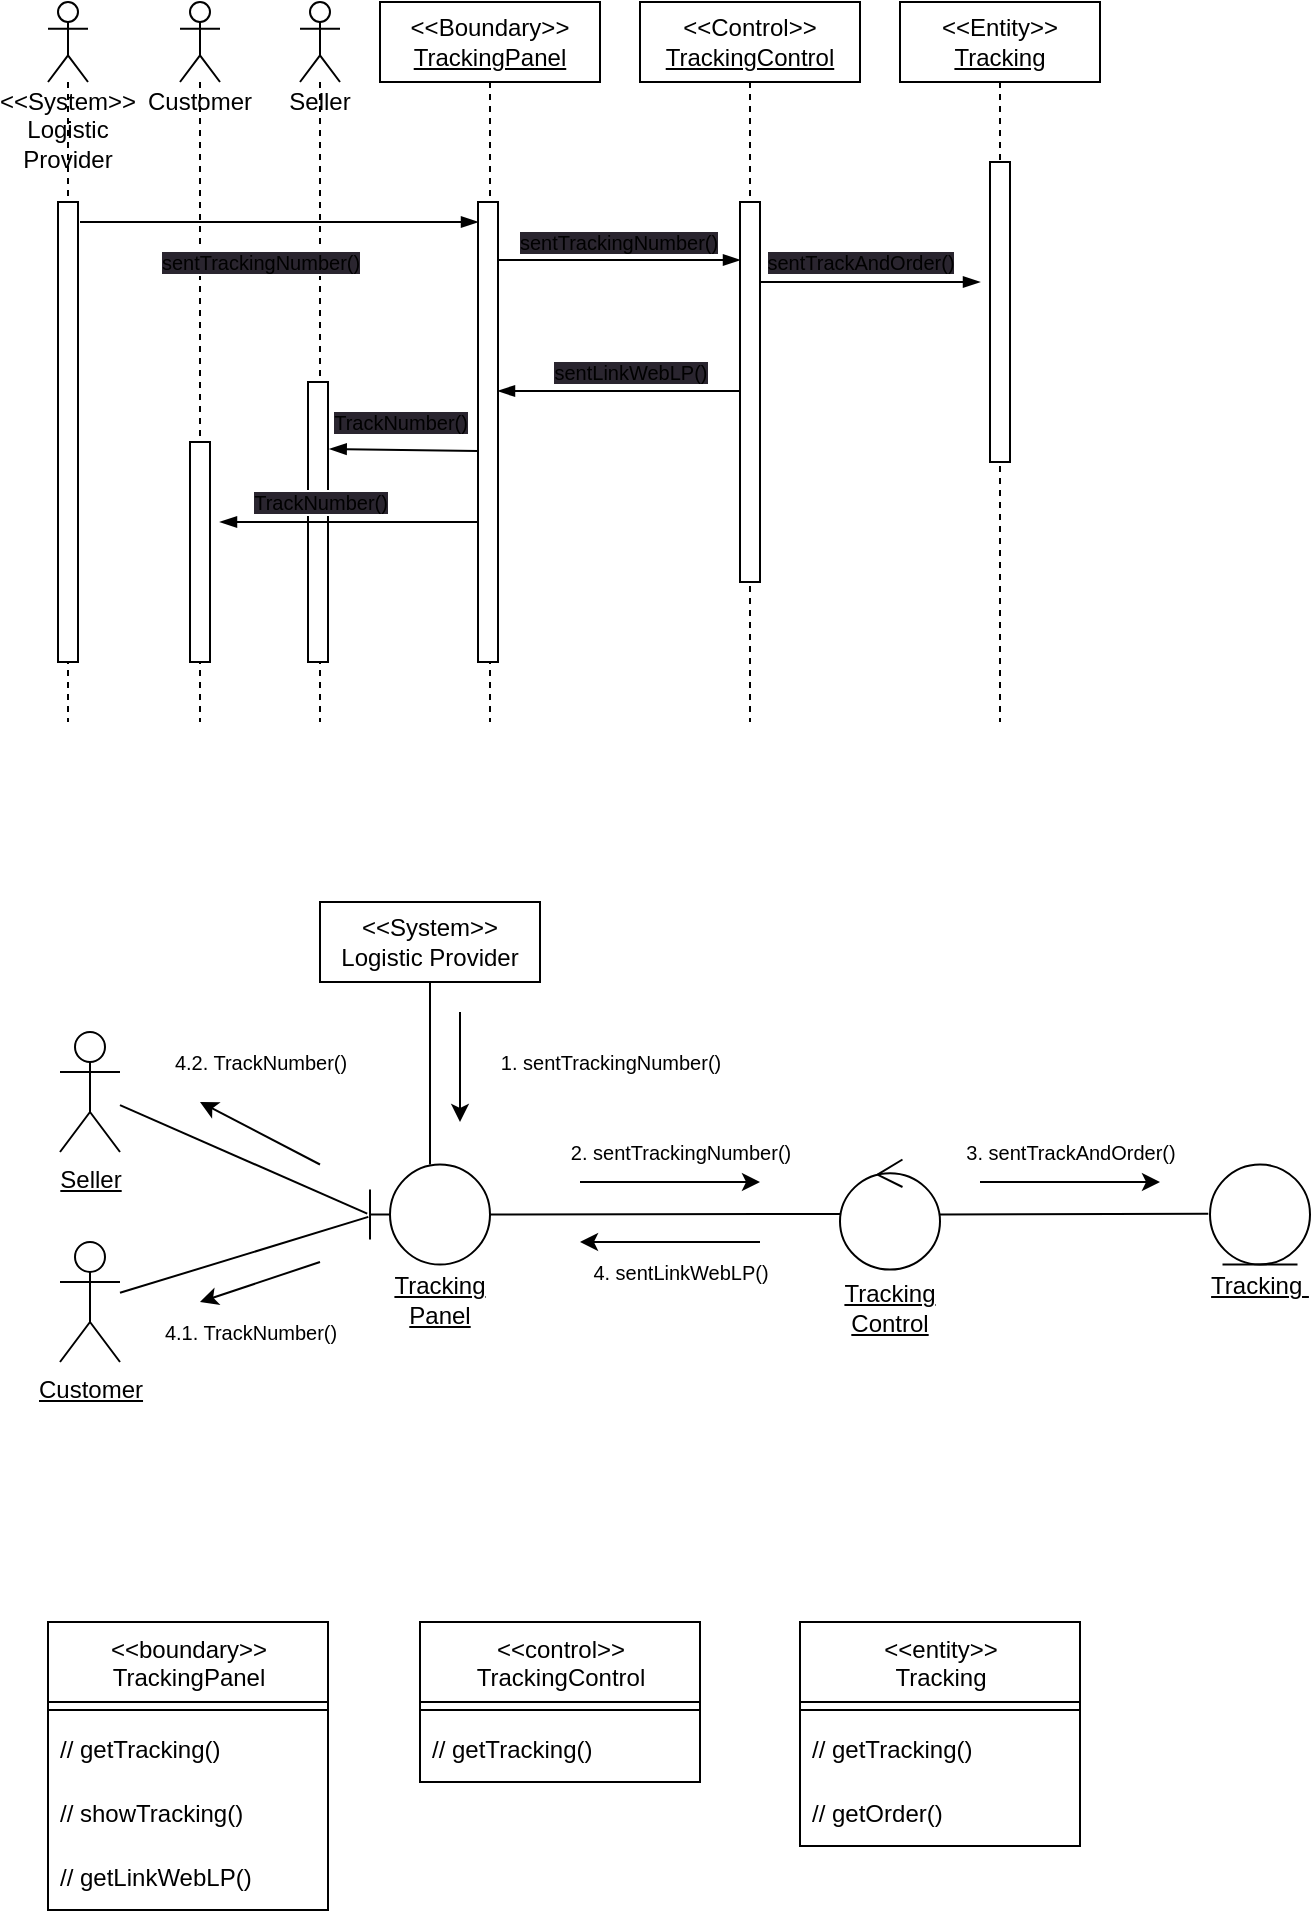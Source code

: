 <mxfile>
    <diagram id="gTFaAx-EEL90hT6iZuH3" name="Page-1">
        <mxGraphModel dx="842" dy="438" grid="1" gridSize="10" guides="1" tooltips="1" connect="1" arrows="1" fold="1" page="1" pageScale="1" pageWidth="850" pageHeight="1100" math="0" shadow="0">
            <root>
                <mxCell id="0"/>
                <mxCell id="1" parent="0"/>
                <mxCell id="19" value="Seller" style="shape=umlLifeline;participant=umlActor;perimeter=lifelinePerimeter;whiteSpace=wrap;html=1;container=1;collapsible=0;recursiveResize=0;verticalAlign=top;spacingTop=36;outlineConnect=0;rounded=0;glass=0;size=40;align=center;" parent="1" vertex="1">
                    <mxGeometry x="186" y="80" width="20" height="360" as="geometry"/>
                </mxCell>
                <mxCell id="47" value="" style="html=1;points=[];perimeter=orthogonalPerimeter;" vertex="1" parent="19">
                    <mxGeometry x="4" y="190" width="10" height="140" as="geometry"/>
                </mxCell>
                <mxCell id="14" value="&amp;lt;&amp;lt;Boundary&amp;gt;&amp;gt;&lt;br&gt;&lt;u&gt;TrackingPanel&lt;/u&gt;" style="shape=umlLifeline;perimeter=lifelinePerimeter;whiteSpace=wrap;html=1;container=1;collapsible=0;recursiveResize=0;outlineConnect=0;rounded=0;glass=0;" parent="1" vertex="1">
                    <mxGeometry x="226" y="80" width="110" height="360" as="geometry"/>
                </mxCell>
                <mxCell id="15" value="" style="html=1;points=[];perimeter=orthogonalPerimeter;" parent="14" vertex="1">
                    <mxGeometry x="49" y="100" width="10" height="230" as="geometry"/>
                </mxCell>
                <mxCell id="22" value="" style="fontSize=12;html=1;endArrow=blockThin;endFill=1;" parent="14" edge="1" target="21">
                    <mxGeometry width="160" relative="1" as="geometry">
                        <mxPoint x="59" y="129" as="sourcePoint"/>
                        <mxPoint x="169.0" y="129" as="targetPoint"/>
                    </mxGeometry>
                </mxCell>
                <mxCell id="23" value="&lt;span style=&quot;font-size: 10px; background-color: rgb(42, 37, 47);&quot;&gt;sentTrackingNumber()&lt;/span&gt;" style="edgeLabel;html=1;align=center;verticalAlign=middle;resizable=0;points=[];" parent="22" vertex="1" connectable="0">
                    <mxGeometry x="-0.27" y="1" relative="1" as="geometry">
                        <mxPoint x="16" y="-8" as="offset"/>
                    </mxGeometry>
                </mxCell>
                <mxCell id="64" value="" style="fontSize=12;html=1;endArrow=blockThin;endFill=1;entryX=1.085;entryY=0.239;entryDx=0;entryDy=0;entryPerimeter=0;" edge="1" parent="14" target="47">
                    <mxGeometry width="160" relative="1" as="geometry">
                        <mxPoint x="49" y="224.5" as="sourcePoint"/>
                        <mxPoint x="-20" y="225" as="targetPoint"/>
                        <Array as="points"/>
                    </mxGeometry>
                </mxCell>
                <mxCell id="65" value="&lt;span style=&quot;color: rgba(0, 0, 0, 0); font-family: monospace; font-size: 0px; text-align: start; background-color: rgb(42, 37, 47);&quot;&gt;%3CmxGraphModel%3E%3Croot%3E%3CmxCell%20id%3D%220%22%2F%3E%3CmxCell%20id%3D%221%22%20parent%3D%220%22%2F%3E%3CmxCell%20id%3D%222%22%20value%3D%22pass%20info%22%20style%3D%22edgeLabel%3Bhtml%3D1%3Balign%3Dcenter%3BverticalAlign%3Dmiddle%3Bresizable%3D0%3Bpoints%3D%5B%5D%3B%22%20vertex%3D%221%22%20connectable%3D%220%22%20parent%3D%221%22%3E%3CmxGeometry%20x%3D%22320%22%20y%3D%22191%22%20as%3D%22geometry%22%2F%3E%3C%2FmxCell%3E%3C%2Froot%3E%3C%2FmxGraphModel%3E&lt;/span&gt;" style="edgeLabel;html=1;align=center;verticalAlign=middle;resizable=0;points=[];" vertex="1" connectable="0" parent="64">
                    <mxGeometry x="0.249" y="-1" relative="1" as="geometry">
                        <mxPoint x="-16" y="-11" as="offset"/>
                    </mxGeometry>
                </mxCell>
                <mxCell id="66" value="&lt;span style=&quot;font-size: 10px; background-color: rgb(42, 37, 47);&quot;&gt;TrackNumber()&lt;/span&gt;" style="edgeLabel;html=1;align=center;verticalAlign=middle;resizable=0;points=[];" connectable="0" vertex="1" parent="64">
                    <mxGeometry x="-0.006" y="2" relative="1" as="geometry">
                        <mxPoint x="-2" y="-16" as="offset"/>
                    </mxGeometry>
                </mxCell>
                <mxCell id="183" value="" style="fontSize=12;html=1;endArrow=blockThin;endFill=1;" edge="1" parent="14">
                    <mxGeometry width="160" relative="1" as="geometry">
                        <mxPoint x="49" y="260" as="sourcePoint"/>
                        <mxPoint x="-80" y="260" as="targetPoint"/>
                        <Array as="points"/>
                    </mxGeometry>
                </mxCell>
                <mxCell id="184" value="&lt;span style=&quot;color: rgba(0, 0, 0, 0); font-family: monospace; font-size: 0px; text-align: start; background-color: rgb(42, 37, 47);&quot;&gt;%3CmxGraphModel%3E%3Croot%3E%3CmxCell%20id%3D%220%22%2F%3E%3CmxCell%20id%3D%221%22%20parent%3D%220%22%2F%3E%3CmxCell%20id%3D%222%22%20value%3D%22pass%20info%22%20style%3D%22edgeLabel%3Bhtml%3D1%3Balign%3Dcenter%3BverticalAlign%3Dmiddle%3Bresizable%3D0%3Bpoints%3D%5B%5D%3B%22%20vertex%3D%221%22%20connectable%3D%220%22%20parent%3D%221%22%3E%3CmxGeometry%20x%3D%22320%22%20y%3D%22191%22%20as%3D%22geometry%22%2F%3E%3C%2FmxCell%3E%3C%2Froot%3E%3C%2FmxGraphModel%3E&lt;/span&gt;" style="edgeLabel;html=1;align=center;verticalAlign=middle;resizable=0;points=[];" vertex="1" connectable="0" parent="183">
                    <mxGeometry x="0.249" y="-1" relative="1" as="geometry">
                        <mxPoint x="-16" y="-11" as="offset"/>
                    </mxGeometry>
                </mxCell>
                <mxCell id="185" value="&lt;span style=&quot;font-size: 10px; background-color: rgb(42, 37, 47);&quot;&gt;TrackNumber()&lt;/span&gt;" style="edgeLabel;html=1;align=center;verticalAlign=middle;resizable=0;points=[];" connectable="0" vertex="1" parent="183">
                    <mxGeometry x="-0.006" y="2" relative="1" as="geometry">
                        <mxPoint x="-15" y="-12" as="offset"/>
                    </mxGeometry>
                </mxCell>
                <mxCell id="16" value="&amp;lt;&amp;lt;System&amp;gt;&amp;gt; Logistic Provider" style="shape=umlLifeline;participant=umlActor;perimeter=lifelinePerimeter;whiteSpace=wrap;html=1;container=1;collapsible=0;recursiveResize=0;verticalAlign=top;spacingTop=36;outlineConnect=0;rounded=0;glass=0;size=40;align=center;" parent="1" vertex="1">
                    <mxGeometry x="60" y="80" width="20" height="360" as="geometry"/>
                </mxCell>
                <mxCell id="17" value="" style="html=1;points=[];perimeter=orthogonalPerimeter;" parent="16" vertex="1">
                    <mxGeometry x="5" y="100" width="10" height="230" as="geometry"/>
                </mxCell>
                <mxCell id="18" value="Customer&lt;br&gt;" style="shape=umlLifeline;participant=umlActor;perimeter=lifelinePerimeter;whiteSpace=wrap;html=1;container=1;collapsible=0;recursiveResize=0;verticalAlign=top;spacingTop=36;outlineConnect=0;rounded=0;glass=0;size=40;align=center;" parent="1" vertex="1">
                    <mxGeometry x="126" y="80" width="20" height="360" as="geometry"/>
                </mxCell>
                <mxCell id="164" value="" style="html=1;points=[];perimeter=orthogonalPerimeter;" vertex="1" parent="18">
                    <mxGeometry x="5" y="220" width="10" height="110" as="geometry"/>
                </mxCell>
                <mxCell id="20" value="&amp;lt;&amp;lt;Control&amp;gt;&amp;gt;&lt;br&gt;&lt;u&gt;TrackingControl&lt;/u&gt;" style="shape=umlLifeline;perimeter=lifelinePerimeter;whiteSpace=wrap;html=1;container=1;collapsible=0;recursiveResize=0;outlineConnect=0;rounded=0;glass=0;" parent="1" vertex="1">
                    <mxGeometry x="356" y="80" width="110" height="360" as="geometry"/>
                </mxCell>
                <mxCell id="21" value="" style="html=1;points=[];perimeter=orthogonalPerimeter;" parent="20" vertex="1">
                    <mxGeometry x="50" y="100" width="10" height="190" as="geometry"/>
                </mxCell>
                <mxCell id="8" value="" style="fontSize=12;html=1;endArrow=blockThin;endFill=1;" parent="20" edge="1">
                    <mxGeometry width="160" relative="1" as="geometry">
                        <mxPoint x="60" y="140" as="sourcePoint"/>
                        <mxPoint x="170" y="140" as="targetPoint"/>
                        <Array as="points">
                            <mxPoint x="120" y="140"/>
                            <mxPoint x="140" y="140"/>
                        </Array>
                    </mxGeometry>
                </mxCell>
                <mxCell id="9" value="&lt;span style=&quot;color: rgba(0, 0, 0, 0); font-family: monospace; font-size: 0px; text-align: start; background-color: rgb(42, 37, 47);&quot;&gt;%3CmxGraphModel%3E%3Croot%3E%3CmxCell%20id%3D%220%22%2F%3E%3CmxCell%20id%3D%221%22%20parent%3D%220%22%2F%3E%3CmxCell%20id%3D%222%22%20value%3D%22pass%20info%22%20style%3D%22edgeLabel%3Bhtml%3D1%3Balign%3Dcenter%3BverticalAlign%3Dmiddle%3Bresizable%3D0%3Bpoints%3D%5B%5D%3B%22%20vertex%3D%221%22%20connectable%3D%220%22%20parent%3D%221%22%3E%3CmxGeometry%20x%3D%22320%22%20y%3D%22191%22%20as%3D%22geometry%22%2F%3E%3C%2FmxCell%3E%3C%2Froot%3E%3C%2FmxGraphModel%3E&lt;/span&gt;" style="edgeLabel;html=1;align=center;verticalAlign=middle;resizable=0;points=[];" parent="8" vertex="1" connectable="0">
                    <mxGeometry x="0.249" y="-1" relative="1" as="geometry">
                        <mxPoint x="-16" y="-11" as="offset"/>
                    </mxGeometry>
                </mxCell>
                <mxCell id="10" value="&lt;span style=&quot;font-size: 10px; background-color: rgb(42, 37, 47);&quot;&gt;sentTrackAndOrder()&lt;/span&gt;" style="edgeLabel;html=1;align=center;verticalAlign=middle;resizable=0;points=[];" parent="8" connectable="0" vertex="1">
                    <mxGeometry x="-0.006" y="2" relative="1" as="geometry">
                        <mxPoint x="-5" y="-8" as="offset"/>
                    </mxGeometry>
                </mxCell>
                <mxCell id="160" value="" style="fontSize=12;html=1;endArrow=blockThin;endFill=1;" edge="1" parent="20" target="15">
                    <mxGeometry width="160" relative="1" as="geometry">
                        <mxPoint x="50" y="194.5" as="sourcePoint"/>
                        <mxPoint x="-40" y="194.5" as="targetPoint"/>
                    </mxGeometry>
                </mxCell>
                <mxCell id="161" value="&lt;span style=&quot;color: rgba(0, 0, 0, 0); font-family: monospace; font-size: 0px; text-align: start; background-color: rgb(42, 37, 47);&quot;&gt;%3CmxGraphModel%3E%3Croot%3E%3CmxCell%20id%3D%220%22%2F%3E%3CmxCell%20id%3D%221%22%20parent%3D%220%22%2F%3E%3CmxCell%20id%3D%222%22%20value%3D%22pass%20info%22%20style%3D%22edgeLabel%3Bhtml%3D1%3Balign%3Dcenter%3BverticalAlign%3Dmiddle%3Bresizable%3D0%3Bpoints%3D%5B%5D%3B%22%20vertex%3D%221%22%20connectable%3D%220%22%20parent%3D%221%22%3E%3CmxGeometry%20x%3D%22320%22%20y%3D%22191%22%20as%3D%22geometry%22%2F%3E%3C%2FmxCell%3E%3C%2Froot%3E%3C%2FmxGraphModel%3E&lt;/span&gt;" style="edgeLabel;html=1;align=center;verticalAlign=middle;resizable=0;points=[];" vertex="1" connectable="0" parent="160">
                    <mxGeometry x="0.249" y="-1" relative="1" as="geometry">
                        <mxPoint x="-16" y="-11" as="offset"/>
                    </mxGeometry>
                </mxCell>
                <mxCell id="162" value="&lt;span style=&quot;font-size: 10px; background-color: rgb(42, 37, 47);&quot;&gt;sentLinkWebLP()&lt;/span&gt;" style="edgeLabel;html=1;align=center;verticalAlign=middle;resizable=0;points=[];" connectable="0" vertex="1" parent="160">
                    <mxGeometry x="-0.006" y="2" relative="1" as="geometry">
                        <mxPoint x="5" y="-12" as="offset"/>
                    </mxGeometry>
                </mxCell>
                <mxCell id="24" value="&amp;lt;&amp;lt;Entity&amp;gt;&amp;gt;&lt;br&gt;&lt;u&gt;Tracking&lt;/u&gt;" style="shape=umlLifeline;perimeter=lifelinePerimeter;whiteSpace=wrap;html=1;container=1;collapsible=0;recursiveResize=0;outlineConnect=0;rounded=0;glass=0;" parent="1" vertex="1">
                    <mxGeometry x="486" y="80" width="100" height="360" as="geometry"/>
                </mxCell>
                <mxCell id="25" value="" style="html=1;points=[];perimeter=orthogonalPerimeter;" parent="24" vertex="1">
                    <mxGeometry x="45" y="80" width="10" height="150" as="geometry"/>
                </mxCell>
                <mxCell id="26" value="" style="fontSize=12;html=1;endArrow=blockThin;endFill=1;" parent="1" target="15" edge="1">
                    <mxGeometry width="160" relative="1" as="geometry">
                        <mxPoint x="76.0" y="190" as="sourcePoint"/>
                        <mxPoint x="236" y="190" as="targetPoint"/>
                    </mxGeometry>
                </mxCell>
                <mxCell id="27" value="&lt;span style=&quot;font-size: 10px; background-color: rgb(42, 37, 47);&quot;&gt;sentTrackingNumber()&lt;/span&gt;" style="edgeLabel;html=1;align=center;verticalAlign=middle;resizable=0;points=[];" parent="26" vertex="1" connectable="0">
                    <mxGeometry x="-0.207" relative="1" as="geometry">
                        <mxPoint x="11" y="20" as="offset"/>
                    </mxGeometry>
                </mxCell>
                <mxCell id="150" style="edgeStyle=none;html=1;endArrow=none;endFill=0;entryX=-0.017;entryY=0.493;entryDx=0;entryDy=0;entryPerimeter=0;" edge="1" parent="1" source="29" target="30">
                    <mxGeometry relative="1" as="geometry">
                        <mxPoint x="646" y="686" as="targetPoint"/>
                    </mxGeometry>
                </mxCell>
                <mxCell id="29" value="&lt;u&gt;&lt;br&gt;&lt;br&gt;&lt;br&gt;&lt;br&gt;&lt;br&gt;&lt;br&gt;Tracking Control&lt;/u&gt;" style="ellipse;shape=umlControl;whiteSpace=wrap;html=1;" parent="1" vertex="1">
                    <mxGeometry x="456" y="658.75" width="50" height="55" as="geometry"/>
                </mxCell>
                <mxCell id="30" value="&lt;u&gt;&lt;br&gt;&lt;br&gt;&lt;br&gt;&lt;br&gt;&lt;br&gt;Tracking&amp;nbsp;&lt;/u&gt;" style="ellipse;shape=umlEntity;whiteSpace=wrap;html=1;" parent="1" vertex="1">
                    <mxGeometry x="641" y="661.25" width="50" height="50" as="geometry"/>
                </mxCell>
                <mxCell id="146" style="edgeStyle=none;html=1;endArrow=none;endFill=0;entryX=0;entryY=0.495;entryDx=0;entryDy=0;entryPerimeter=0;" edge="1" parent="1" source="32" target="29">
                    <mxGeometry relative="1" as="geometry">
                        <mxPoint x="496" y="686" as="targetPoint"/>
                    </mxGeometry>
                </mxCell>
                <mxCell id="32" value="&lt;br&gt;&lt;br&gt;&lt;br&gt;&lt;br&gt;&lt;br&gt;&lt;br&gt;&lt;u&gt;Tracking Panel&lt;br&gt;&lt;/u&gt;" style="shape=umlBoundary;whiteSpace=wrap;html=1;" parent="1" vertex="1">
                    <mxGeometry x="221" y="661.25" width="60" height="50" as="geometry"/>
                </mxCell>
                <mxCell id="74" style="edgeStyle=none;html=1;entryX=-0.023;entryY=0.491;entryDx=0;entryDy=0;entryPerimeter=0;endArrow=none;endFill=0;" edge="1" parent="1" source="34" target="32">
                    <mxGeometry relative="1" as="geometry">
                        <mxPoint x="226" y="640" as="targetPoint"/>
                    </mxGeometry>
                </mxCell>
                <mxCell id="34" value="&lt;u&gt;Seller&lt;/u&gt;" style="shape=umlActor;verticalLabelPosition=bottom;verticalAlign=top;html=1;outlineConnect=0;" vertex="1" parent="1">
                    <mxGeometry x="66.0" y="595" width="30" height="60" as="geometry"/>
                </mxCell>
                <mxCell id="75" style="edgeStyle=none;html=1;entryX=-0.014;entryY=0.524;entryDx=0;entryDy=0;entryPerimeter=0;endArrow=none;endFill=0;" edge="1" parent="1" source="52" target="32">
                    <mxGeometry relative="1" as="geometry"/>
                </mxCell>
                <mxCell id="52" value="&lt;u&gt;Customer&lt;/u&gt;" style="shape=umlActor;verticalLabelPosition=bottom;verticalAlign=top;html=1;outlineConnect=0;" vertex="1" parent="1">
                    <mxGeometry x="66.0" y="700" width="30" height="60" as="geometry"/>
                </mxCell>
                <mxCell id="71" value="" style="endArrow=classic;html=1;fontFamily=Tahoma;" edge="1" parent="1">
                    <mxGeometry width="50" height="50" relative="1" as="geometry">
                        <mxPoint x="196" y="661.25" as="sourcePoint"/>
                        <mxPoint x="136" y="630" as="targetPoint"/>
                    </mxGeometry>
                </mxCell>
                <mxCell id="73" value="" style="endArrow=classic;html=1;fontFamily=Tahoma;" edge="1" parent="1">
                    <mxGeometry width="50" height="50" relative="1" as="geometry">
                        <mxPoint x="266" y="585" as="sourcePoint"/>
                        <mxPoint x="266" y="640" as="targetPoint"/>
                    </mxGeometry>
                </mxCell>
                <mxCell id="76" value="" style="endArrow=classic;html=1;fontFamily=Tahoma;" edge="1" parent="1">
                    <mxGeometry width="50" height="50" relative="1" as="geometry">
                        <mxPoint x="196" y="710" as="sourcePoint"/>
                        <mxPoint x="136" y="730" as="targetPoint"/>
                    </mxGeometry>
                </mxCell>
                <mxCell id="112" style="edgeStyle=none;html=1;endArrow=none;endFill=0;" edge="1" parent="1" source="99" target="32">
                    <mxGeometry relative="1" as="geometry"/>
                </mxCell>
                <mxCell id="99" value="&amp;lt;&amp;lt;System&amp;gt;&amp;gt;&lt;br&gt;Logistic Provider" style="shape=umlLifeline;perimeter=lifelinePerimeter;whiteSpace=wrap;html=1;container=1;collapsible=0;recursiveResize=0;outlineConnect=0;rounded=0;glass=0;" vertex="1" parent="1">
                    <mxGeometry x="196" y="530" width="110" height="40" as="geometry"/>
                </mxCell>
                <mxCell id="142" value="&lt;font style=&quot;font-size: 10px;&quot;&gt;1. sentTrackingNumber()&lt;/font&gt;" style="text;html=1;align=center;verticalAlign=middle;resizable=0;points=[];autosize=1;strokeColor=none;fillColor=none;" vertex="1" parent="1">
                    <mxGeometry x="276" y="595" width="130" height="30" as="geometry"/>
                </mxCell>
                <mxCell id="144" value="" style="endArrow=classic;html=1;fontFamily=Tahoma;" edge="1" parent="1">
                    <mxGeometry width="50" height="50" relative="1" as="geometry">
                        <mxPoint x="326" y="670" as="sourcePoint"/>
                        <mxPoint x="416" y="670" as="targetPoint"/>
                    </mxGeometry>
                </mxCell>
                <mxCell id="147" value="&lt;font style=&quot;font-size: 10px;&quot;&gt;2. sentTrackingNumber()&lt;/font&gt;" style="text;html=1;align=center;verticalAlign=middle;resizable=0;points=[];autosize=1;strokeColor=none;fillColor=none;" vertex="1" parent="1">
                    <mxGeometry x="311" y="640" width="130" height="30" as="geometry"/>
                </mxCell>
                <mxCell id="148" value="" style="endArrow=classic;html=1;fontFamily=Tahoma;" edge="1" parent="1">
                    <mxGeometry width="50" height="50" relative="1" as="geometry">
                        <mxPoint x="526" y="670" as="sourcePoint"/>
                        <mxPoint x="616" y="670" as="targetPoint"/>
                    </mxGeometry>
                </mxCell>
                <mxCell id="149" value="&lt;font style=&quot;font-size: 10px;&quot;&gt;3. sentTrackAndOrder()&lt;/font&gt;" style="text;html=1;align=center;verticalAlign=middle;resizable=0;points=[];autosize=1;strokeColor=none;fillColor=none;" vertex="1" parent="1">
                    <mxGeometry x="506" y="640" width="130" height="30" as="geometry"/>
                </mxCell>
                <mxCell id="152" value="" style="endArrow=classic;html=1;fontFamily=Tahoma;" edge="1" parent="1">
                    <mxGeometry width="50" height="50" relative="1" as="geometry">
                        <mxPoint x="416" y="700" as="sourcePoint"/>
                        <mxPoint x="326" y="700" as="targetPoint"/>
                    </mxGeometry>
                </mxCell>
                <mxCell id="153" value="&lt;font style=&quot;font-size: 10px;&quot;&gt;4. sentLinkWebLP()&lt;/font&gt;" style="text;html=1;align=center;verticalAlign=middle;resizable=0;points=[];autosize=1;strokeColor=none;fillColor=none;" vertex="1" parent="1">
                    <mxGeometry x="321" y="700" width="110" height="30" as="geometry"/>
                </mxCell>
                <mxCell id="159" value="&lt;font style=&quot;font-size: 10px;&quot;&gt;4.1. TrackNumber()&lt;/font&gt;" style="text;html=1;align=center;verticalAlign=middle;resizable=0;points=[];autosize=1;strokeColor=none;fillColor=none;" vertex="1" parent="1">
                    <mxGeometry x="106" y="730" width="110" height="30" as="geometry"/>
                </mxCell>
                <mxCell id="163" value="&lt;font style=&quot;font-size: 10px;&quot;&gt;4.2. TrackNumber()&lt;/font&gt;" style="text;html=1;align=center;verticalAlign=middle;resizable=0;points=[];autosize=1;strokeColor=none;fillColor=none;" vertex="1" parent="1">
                    <mxGeometry x="111" y="595" width="110" height="30" as="geometry"/>
                </mxCell>
                <mxCell id="166" value="&amp;lt;&amp;lt;boundary&amp;gt;&amp;gt;&lt;br&gt;TrackingPanel" style="swimlane;fontStyle=0;align=center;verticalAlign=top;childLayout=stackLayout;horizontal=1;startSize=40;horizontalStack=0;resizeParent=1;resizeParentMax=0;resizeLast=0;collapsible=0;marginBottom=0;html=1;" vertex="1" parent="1">
                    <mxGeometry x="60" y="890" width="140" height="144" as="geometry"/>
                </mxCell>
                <mxCell id="167" value="" style="line;strokeWidth=1;fillColor=none;align=left;verticalAlign=middle;spacingTop=-1;spacingLeft=3;spacingRight=3;rotatable=0;labelPosition=right;points=[];portConstraint=eastwest;" vertex="1" parent="166">
                    <mxGeometry y="40" width="140" height="8" as="geometry"/>
                </mxCell>
                <mxCell id="182" value="// getTracking()" style="html=1;strokeColor=none;fillColor=none;align=left;verticalAlign=middle;spacingLeft=4;spacingRight=4;rotatable=0;points=[[0,0.5],[1,0.5]];resizeWidth=1;" vertex="1" parent="166">
                    <mxGeometry y="48" width="140" height="32" as="geometry"/>
                </mxCell>
                <mxCell id="186" value="// showTracking()" style="html=1;strokeColor=none;fillColor=none;align=left;verticalAlign=middle;spacingLeft=4;spacingRight=4;rotatable=0;points=[[0,0.5],[1,0.5]];resizeWidth=1;" vertex="1" parent="166">
                    <mxGeometry y="80" width="140" height="32" as="geometry"/>
                </mxCell>
                <mxCell id="181" value="// getLinkWebLP()" style="html=1;strokeColor=none;fillColor=none;align=left;verticalAlign=middle;spacingLeft=4;spacingRight=4;rotatable=0;points=[[0,0.5],[1,0.5]];resizeWidth=1;" vertex="1" parent="166">
                    <mxGeometry y="112" width="140" height="32" as="geometry"/>
                </mxCell>
                <mxCell id="169" value="&amp;lt;&amp;lt;control&amp;gt;&amp;gt;&lt;br&gt;TrackingControl" style="swimlane;fontStyle=0;align=center;verticalAlign=top;childLayout=stackLayout;horizontal=1;startSize=40;horizontalStack=0;resizeParent=1;resizeParentMax=0;resizeLast=0;collapsible=0;marginBottom=0;html=1;" vertex="1" parent="1">
                    <mxGeometry x="246" y="890" width="140" height="80" as="geometry"/>
                </mxCell>
                <mxCell id="170" value="" style="line;strokeWidth=1;fillColor=none;align=left;verticalAlign=middle;spacingTop=-1;spacingLeft=3;spacingRight=3;rotatable=0;labelPosition=right;points=[];portConstraint=eastwest;" vertex="1" parent="169">
                    <mxGeometry y="40" width="140" height="8" as="geometry"/>
                </mxCell>
                <mxCell id="171" value="// getTracking()" style="html=1;strokeColor=none;fillColor=none;align=left;verticalAlign=middle;spacingLeft=4;spacingRight=4;rotatable=0;points=[[0,0.5],[1,0.5]];resizeWidth=1;" vertex="1" parent="169">
                    <mxGeometry y="48" width="140" height="32" as="geometry"/>
                </mxCell>
                <mxCell id="173" value="&amp;lt;&amp;lt;entity&amp;gt;&amp;gt;&lt;br&gt;Tracking" style="swimlane;fontStyle=0;align=center;verticalAlign=top;childLayout=stackLayout;horizontal=1;startSize=40;horizontalStack=0;resizeParent=1;resizeParentMax=0;resizeLast=0;collapsible=0;marginBottom=0;html=1;" vertex="1" parent="1">
                    <mxGeometry x="436" y="890" width="140" height="112" as="geometry"/>
                </mxCell>
                <mxCell id="174" value="" style="line;strokeWidth=1;fillColor=none;align=left;verticalAlign=middle;spacingTop=-1;spacingLeft=3;spacingRight=3;rotatable=0;labelPosition=right;points=[];portConstraint=eastwest;" vertex="1" parent="173">
                    <mxGeometry y="40" width="140" height="8" as="geometry"/>
                </mxCell>
                <mxCell id="175" value="// getTracking()" style="html=1;strokeColor=none;fillColor=none;align=left;verticalAlign=middle;spacingLeft=4;spacingRight=4;rotatable=0;points=[[0,0.5],[1,0.5]];resizeWidth=1;" vertex="1" parent="173">
                    <mxGeometry y="48" width="140" height="32" as="geometry"/>
                </mxCell>
                <mxCell id="180" value="// getOrder()" style="html=1;strokeColor=none;fillColor=none;align=left;verticalAlign=middle;spacingLeft=4;spacingRight=4;rotatable=0;points=[[0,0.5],[1,0.5]];resizeWidth=1;" vertex="1" parent="173">
                    <mxGeometry y="80" width="140" height="32" as="geometry"/>
                </mxCell>
            </root>
        </mxGraphModel>
    </diagram>
    <diagram id="fZayyBDeO5l1w7Ni-9NI" name="Page-2">
        <mxGraphModel dx="1130" dy="899" grid="1" gridSize="10" guides="1" tooltips="1" connect="1" arrows="1" fold="1" page="1" pageScale="1" pageWidth="850" pageHeight="1100" math="0" shadow="0">
            <root>
                <mxCell id="0"/>
                <mxCell id="1" parent="0"/>
                <mxCell id="kl9T2T3EHzo6URWQU4mZ-2" value="Logistic Provider" style="shape=umlActor;verticalLabelPosition=bottom;verticalAlign=top;html=1;outlineConnect=0;" parent="1" vertex="1">
                    <mxGeometry x="50" y="120" width="30" height="60" as="geometry"/>
                </mxCell>
                <mxCell id="kl9T2T3EHzo6URWQU4mZ-3" value="websocket" style="shape=umlBoundary;whiteSpace=wrap;html=1;" parent="1" vertex="1">
                    <mxGeometry x="190" y="150" width="100" height="80" as="geometry"/>
                </mxCell>
                <mxCell id="kl9T2T3EHzo6URWQU4mZ-4" value="" style="ellipse;shape=umlControl;whiteSpace=wrap;html=1;" parent="1" vertex="1">
                    <mxGeometry x="280" y="260" width="70" height="80" as="geometry"/>
                </mxCell>
            </root>
        </mxGraphModel>
    </diagram>
</mxfile>